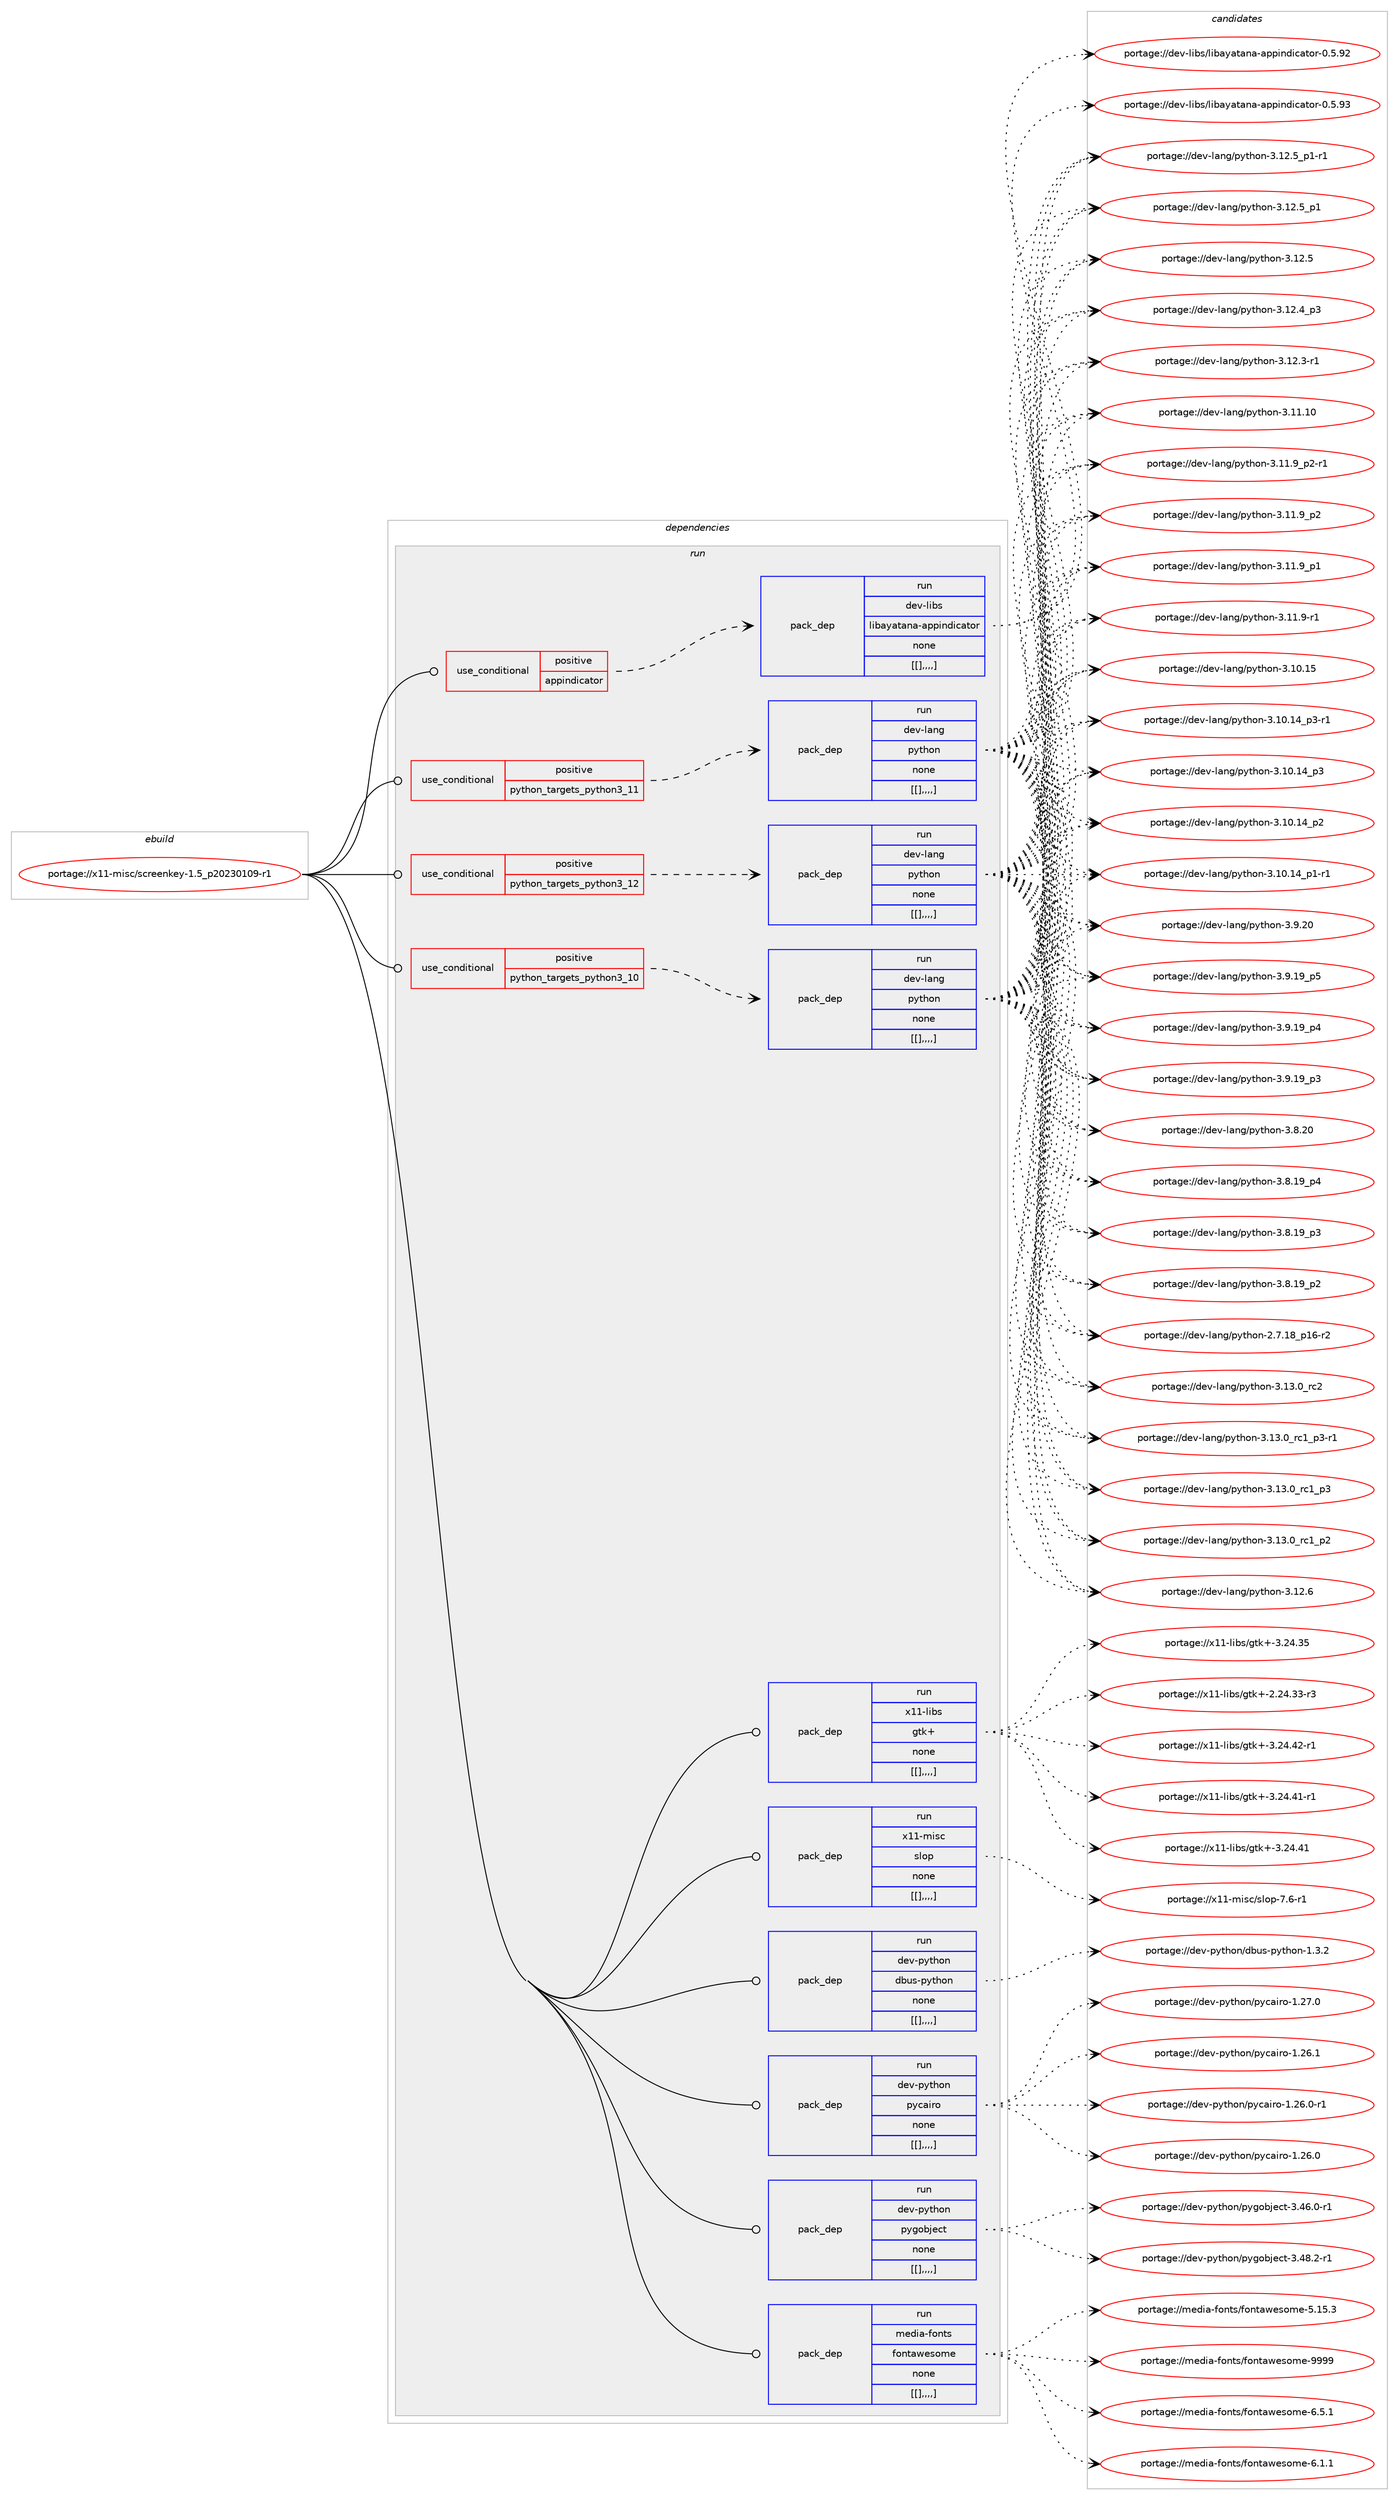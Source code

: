 digraph prolog {

# *************
# Graph options
# *************

newrank=true;
concentrate=true;
compound=true;
graph [rankdir=LR,fontname=Helvetica,fontsize=10,ranksep=1.5];#, ranksep=2.5, nodesep=0.2];
edge  [arrowhead=vee];
node  [fontname=Helvetica,fontsize=10];

# **********
# The ebuild
# **********

subgraph cluster_leftcol {
color=gray;
label=<<i>ebuild</i>>;
id [label="portage://x11-misc/screenkey-1.5_p20230109-r1", color=red, width=4, href="../x11-misc/screenkey-1.5_p20230109-r1.svg"];
}

# ****************
# The dependencies
# ****************

subgraph cluster_midcol {
color=gray;
label=<<i>dependencies</i>>;
subgraph cluster_compile {
fillcolor="#eeeeee";
style=filled;
label=<<i>compile</i>>;
}
subgraph cluster_compileandrun {
fillcolor="#eeeeee";
style=filled;
label=<<i>compile and run</i>>;
}
subgraph cluster_run {
fillcolor="#eeeeee";
style=filled;
label=<<i>run</i>>;
subgraph cond127558 {
dependency481571 [label=<<TABLE BORDER="0" CELLBORDER="1" CELLSPACING="0" CELLPADDING="4"><TR><TD ROWSPAN="3" CELLPADDING="10">use_conditional</TD></TR><TR><TD>positive</TD></TR><TR><TD>appindicator</TD></TR></TABLE>>, shape=none, color=red];
subgraph pack350486 {
dependency481572 [label=<<TABLE BORDER="0" CELLBORDER="1" CELLSPACING="0" CELLPADDING="4" WIDTH="220"><TR><TD ROWSPAN="6" CELLPADDING="30">pack_dep</TD></TR><TR><TD WIDTH="110">run</TD></TR><TR><TD>dev-libs</TD></TR><TR><TD>libayatana-appindicator</TD></TR><TR><TD>none</TD></TR><TR><TD>[[],,,,]</TD></TR></TABLE>>, shape=none, color=blue];
}
dependency481571:e -> dependency481572:w [weight=20,style="dashed",arrowhead="vee"];
}
id:e -> dependency481571:w [weight=20,style="solid",arrowhead="odot"];
subgraph cond127559 {
dependency481573 [label=<<TABLE BORDER="0" CELLBORDER="1" CELLSPACING="0" CELLPADDING="4"><TR><TD ROWSPAN="3" CELLPADDING="10">use_conditional</TD></TR><TR><TD>positive</TD></TR><TR><TD>python_targets_python3_10</TD></TR></TABLE>>, shape=none, color=red];
subgraph pack350487 {
dependency481574 [label=<<TABLE BORDER="0" CELLBORDER="1" CELLSPACING="0" CELLPADDING="4" WIDTH="220"><TR><TD ROWSPAN="6" CELLPADDING="30">pack_dep</TD></TR><TR><TD WIDTH="110">run</TD></TR><TR><TD>dev-lang</TD></TR><TR><TD>python</TD></TR><TR><TD>none</TD></TR><TR><TD>[[],,,,]</TD></TR></TABLE>>, shape=none, color=blue];
}
dependency481573:e -> dependency481574:w [weight=20,style="dashed",arrowhead="vee"];
}
id:e -> dependency481573:w [weight=20,style="solid",arrowhead="odot"];
subgraph cond127560 {
dependency481575 [label=<<TABLE BORDER="0" CELLBORDER="1" CELLSPACING="0" CELLPADDING="4"><TR><TD ROWSPAN="3" CELLPADDING="10">use_conditional</TD></TR><TR><TD>positive</TD></TR><TR><TD>python_targets_python3_11</TD></TR></TABLE>>, shape=none, color=red];
subgraph pack350488 {
dependency481576 [label=<<TABLE BORDER="0" CELLBORDER="1" CELLSPACING="0" CELLPADDING="4" WIDTH="220"><TR><TD ROWSPAN="6" CELLPADDING="30">pack_dep</TD></TR><TR><TD WIDTH="110">run</TD></TR><TR><TD>dev-lang</TD></TR><TR><TD>python</TD></TR><TR><TD>none</TD></TR><TR><TD>[[],,,,]</TD></TR></TABLE>>, shape=none, color=blue];
}
dependency481575:e -> dependency481576:w [weight=20,style="dashed",arrowhead="vee"];
}
id:e -> dependency481575:w [weight=20,style="solid",arrowhead="odot"];
subgraph cond127561 {
dependency481577 [label=<<TABLE BORDER="0" CELLBORDER="1" CELLSPACING="0" CELLPADDING="4"><TR><TD ROWSPAN="3" CELLPADDING="10">use_conditional</TD></TR><TR><TD>positive</TD></TR><TR><TD>python_targets_python3_12</TD></TR></TABLE>>, shape=none, color=red];
subgraph pack350489 {
dependency481578 [label=<<TABLE BORDER="0" CELLBORDER="1" CELLSPACING="0" CELLPADDING="4" WIDTH="220"><TR><TD ROWSPAN="6" CELLPADDING="30">pack_dep</TD></TR><TR><TD WIDTH="110">run</TD></TR><TR><TD>dev-lang</TD></TR><TR><TD>python</TD></TR><TR><TD>none</TD></TR><TR><TD>[[],,,,]</TD></TR></TABLE>>, shape=none, color=blue];
}
dependency481577:e -> dependency481578:w [weight=20,style="dashed",arrowhead="vee"];
}
id:e -> dependency481577:w [weight=20,style="solid",arrowhead="odot"];
subgraph pack350490 {
dependency481579 [label=<<TABLE BORDER="0" CELLBORDER="1" CELLSPACING="0" CELLPADDING="4" WIDTH="220"><TR><TD ROWSPAN="6" CELLPADDING="30">pack_dep</TD></TR><TR><TD WIDTH="110">run</TD></TR><TR><TD>dev-python</TD></TR><TR><TD>dbus-python</TD></TR><TR><TD>none</TD></TR><TR><TD>[[],,,,]</TD></TR></TABLE>>, shape=none, color=blue];
}
id:e -> dependency481579:w [weight=20,style="solid",arrowhead="odot"];
subgraph pack350491 {
dependency481580 [label=<<TABLE BORDER="0" CELLBORDER="1" CELLSPACING="0" CELLPADDING="4" WIDTH="220"><TR><TD ROWSPAN="6" CELLPADDING="30">pack_dep</TD></TR><TR><TD WIDTH="110">run</TD></TR><TR><TD>dev-python</TD></TR><TR><TD>pycairo</TD></TR><TR><TD>none</TD></TR><TR><TD>[[],,,,]</TD></TR></TABLE>>, shape=none, color=blue];
}
id:e -> dependency481580:w [weight=20,style="solid",arrowhead="odot"];
subgraph pack350492 {
dependency481581 [label=<<TABLE BORDER="0" CELLBORDER="1" CELLSPACING="0" CELLPADDING="4" WIDTH="220"><TR><TD ROWSPAN="6" CELLPADDING="30">pack_dep</TD></TR><TR><TD WIDTH="110">run</TD></TR><TR><TD>dev-python</TD></TR><TR><TD>pygobject</TD></TR><TR><TD>none</TD></TR><TR><TD>[[],,,,]</TD></TR></TABLE>>, shape=none, color=blue];
}
id:e -> dependency481581:w [weight=20,style="solid",arrowhead="odot"];
subgraph pack350493 {
dependency481582 [label=<<TABLE BORDER="0" CELLBORDER="1" CELLSPACING="0" CELLPADDING="4" WIDTH="220"><TR><TD ROWSPAN="6" CELLPADDING="30">pack_dep</TD></TR><TR><TD WIDTH="110">run</TD></TR><TR><TD>media-fonts</TD></TR><TR><TD>fontawesome</TD></TR><TR><TD>none</TD></TR><TR><TD>[[],,,,]</TD></TR></TABLE>>, shape=none, color=blue];
}
id:e -> dependency481582:w [weight=20,style="solid",arrowhead="odot"];
subgraph pack350494 {
dependency481583 [label=<<TABLE BORDER="0" CELLBORDER="1" CELLSPACING="0" CELLPADDING="4" WIDTH="220"><TR><TD ROWSPAN="6" CELLPADDING="30">pack_dep</TD></TR><TR><TD WIDTH="110">run</TD></TR><TR><TD>x11-libs</TD></TR><TR><TD>gtk+</TD></TR><TR><TD>none</TD></TR><TR><TD>[[],,,,]</TD></TR></TABLE>>, shape=none, color=blue];
}
id:e -> dependency481583:w [weight=20,style="solid",arrowhead="odot"];
subgraph pack350495 {
dependency481584 [label=<<TABLE BORDER="0" CELLBORDER="1" CELLSPACING="0" CELLPADDING="4" WIDTH="220"><TR><TD ROWSPAN="6" CELLPADDING="30">pack_dep</TD></TR><TR><TD WIDTH="110">run</TD></TR><TR><TD>x11-misc</TD></TR><TR><TD>slop</TD></TR><TR><TD>none</TD></TR><TR><TD>[[],,,,]</TD></TR></TABLE>>, shape=none, color=blue];
}
id:e -> dependency481584:w [weight=20,style="solid",arrowhead="odot"];
}
}

# **************
# The candidates
# **************

subgraph cluster_choices {
rank=same;
color=gray;
label=<<i>candidates</i>>;

subgraph choice350486 {
color=black;
nodesep=1;
choice10010111845108105981154710810598971219711697110974597112112105110100105999711611111445484653465751 [label="portage://dev-libs/libayatana-appindicator-0.5.93", color=red, width=4,href="../dev-libs/libayatana-appindicator-0.5.93.svg"];
choice10010111845108105981154710810598971219711697110974597112112105110100105999711611111445484653465750 [label="portage://dev-libs/libayatana-appindicator-0.5.92", color=red, width=4,href="../dev-libs/libayatana-appindicator-0.5.92.svg"];
dependency481572:e -> choice10010111845108105981154710810598971219711697110974597112112105110100105999711611111445484653465751:w [style=dotted,weight="100"];
dependency481572:e -> choice10010111845108105981154710810598971219711697110974597112112105110100105999711611111445484653465750:w [style=dotted,weight="100"];
}
subgraph choice350487 {
color=black;
nodesep=1;
choice10010111845108971101034711212111610411111045514649514648951149950 [label="portage://dev-lang/python-3.13.0_rc2", color=red, width=4,href="../dev-lang/python-3.13.0_rc2.svg"];
choice1001011184510897110103471121211161041111104551464951464895114994995112514511449 [label="portage://dev-lang/python-3.13.0_rc1_p3-r1", color=red, width=4,href="../dev-lang/python-3.13.0_rc1_p3-r1.svg"];
choice100101118451089711010347112121116104111110455146495146489511499499511251 [label="portage://dev-lang/python-3.13.0_rc1_p3", color=red, width=4,href="../dev-lang/python-3.13.0_rc1_p3.svg"];
choice100101118451089711010347112121116104111110455146495146489511499499511250 [label="portage://dev-lang/python-3.13.0_rc1_p2", color=red, width=4,href="../dev-lang/python-3.13.0_rc1_p2.svg"];
choice10010111845108971101034711212111610411111045514649504654 [label="portage://dev-lang/python-3.12.6", color=red, width=4,href="../dev-lang/python-3.12.6.svg"];
choice1001011184510897110103471121211161041111104551464950465395112494511449 [label="portage://dev-lang/python-3.12.5_p1-r1", color=red, width=4,href="../dev-lang/python-3.12.5_p1-r1.svg"];
choice100101118451089711010347112121116104111110455146495046539511249 [label="portage://dev-lang/python-3.12.5_p1", color=red, width=4,href="../dev-lang/python-3.12.5_p1.svg"];
choice10010111845108971101034711212111610411111045514649504653 [label="portage://dev-lang/python-3.12.5", color=red, width=4,href="../dev-lang/python-3.12.5.svg"];
choice100101118451089711010347112121116104111110455146495046529511251 [label="portage://dev-lang/python-3.12.4_p3", color=red, width=4,href="../dev-lang/python-3.12.4_p3.svg"];
choice100101118451089711010347112121116104111110455146495046514511449 [label="portage://dev-lang/python-3.12.3-r1", color=red, width=4,href="../dev-lang/python-3.12.3-r1.svg"];
choice1001011184510897110103471121211161041111104551464949464948 [label="portage://dev-lang/python-3.11.10", color=red, width=4,href="../dev-lang/python-3.11.10.svg"];
choice1001011184510897110103471121211161041111104551464949465795112504511449 [label="portage://dev-lang/python-3.11.9_p2-r1", color=red, width=4,href="../dev-lang/python-3.11.9_p2-r1.svg"];
choice100101118451089711010347112121116104111110455146494946579511250 [label="portage://dev-lang/python-3.11.9_p2", color=red, width=4,href="../dev-lang/python-3.11.9_p2.svg"];
choice100101118451089711010347112121116104111110455146494946579511249 [label="portage://dev-lang/python-3.11.9_p1", color=red, width=4,href="../dev-lang/python-3.11.9_p1.svg"];
choice100101118451089711010347112121116104111110455146494946574511449 [label="portage://dev-lang/python-3.11.9-r1", color=red, width=4,href="../dev-lang/python-3.11.9-r1.svg"];
choice1001011184510897110103471121211161041111104551464948464953 [label="portage://dev-lang/python-3.10.15", color=red, width=4,href="../dev-lang/python-3.10.15.svg"];
choice100101118451089711010347112121116104111110455146494846495295112514511449 [label="portage://dev-lang/python-3.10.14_p3-r1", color=red, width=4,href="../dev-lang/python-3.10.14_p3-r1.svg"];
choice10010111845108971101034711212111610411111045514649484649529511251 [label="portage://dev-lang/python-3.10.14_p3", color=red, width=4,href="../dev-lang/python-3.10.14_p3.svg"];
choice10010111845108971101034711212111610411111045514649484649529511250 [label="portage://dev-lang/python-3.10.14_p2", color=red, width=4,href="../dev-lang/python-3.10.14_p2.svg"];
choice100101118451089711010347112121116104111110455146494846495295112494511449 [label="portage://dev-lang/python-3.10.14_p1-r1", color=red, width=4,href="../dev-lang/python-3.10.14_p1-r1.svg"];
choice10010111845108971101034711212111610411111045514657465048 [label="portage://dev-lang/python-3.9.20", color=red, width=4,href="../dev-lang/python-3.9.20.svg"];
choice100101118451089711010347112121116104111110455146574649579511253 [label="portage://dev-lang/python-3.9.19_p5", color=red, width=4,href="../dev-lang/python-3.9.19_p5.svg"];
choice100101118451089711010347112121116104111110455146574649579511252 [label="portage://dev-lang/python-3.9.19_p4", color=red, width=4,href="../dev-lang/python-3.9.19_p4.svg"];
choice100101118451089711010347112121116104111110455146574649579511251 [label="portage://dev-lang/python-3.9.19_p3", color=red, width=4,href="../dev-lang/python-3.9.19_p3.svg"];
choice10010111845108971101034711212111610411111045514656465048 [label="portage://dev-lang/python-3.8.20", color=red, width=4,href="../dev-lang/python-3.8.20.svg"];
choice100101118451089711010347112121116104111110455146564649579511252 [label="portage://dev-lang/python-3.8.19_p4", color=red, width=4,href="../dev-lang/python-3.8.19_p4.svg"];
choice100101118451089711010347112121116104111110455146564649579511251 [label="portage://dev-lang/python-3.8.19_p3", color=red, width=4,href="../dev-lang/python-3.8.19_p3.svg"];
choice100101118451089711010347112121116104111110455146564649579511250 [label="portage://dev-lang/python-3.8.19_p2", color=red, width=4,href="../dev-lang/python-3.8.19_p2.svg"];
choice100101118451089711010347112121116104111110455046554649569511249544511450 [label="portage://dev-lang/python-2.7.18_p16-r2", color=red, width=4,href="../dev-lang/python-2.7.18_p16-r2.svg"];
dependency481574:e -> choice10010111845108971101034711212111610411111045514649514648951149950:w [style=dotted,weight="100"];
dependency481574:e -> choice1001011184510897110103471121211161041111104551464951464895114994995112514511449:w [style=dotted,weight="100"];
dependency481574:e -> choice100101118451089711010347112121116104111110455146495146489511499499511251:w [style=dotted,weight="100"];
dependency481574:e -> choice100101118451089711010347112121116104111110455146495146489511499499511250:w [style=dotted,weight="100"];
dependency481574:e -> choice10010111845108971101034711212111610411111045514649504654:w [style=dotted,weight="100"];
dependency481574:e -> choice1001011184510897110103471121211161041111104551464950465395112494511449:w [style=dotted,weight="100"];
dependency481574:e -> choice100101118451089711010347112121116104111110455146495046539511249:w [style=dotted,weight="100"];
dependency481574:e -> choice10010111845108971101034711212111610411111045514649504653:w [style=dotted,weight="100"];
dependency481574:e -> choice100101118451089711010347112121116104111110455146495046529511251:w [style=dotted,weight="100"];
dependency481574:e -> choice100101118451089711010347112121116104111110455146495046514511449:w [style=dotted,weight="100"];
dependency481574:e -> choice1001011184510897110103471121211161041111104551464949464948:w [style=dotted,weight="100"];
dependency481574:e -> choice1001011184510897110103471121211161041111104551464949465795112504511449:w [style=dotted,weight="100"];
dependency481574:e -> choice100101118451089711010347112121116104111110455146494946579511250:w [style=dotted,weight="100"];
dependency481574:e -> choice100101118451089711010347112121116104111110455146494946579511249:w [style=dotted,weight="100"];
dependency481574:e -> choice100101118451089711010347112121116104111110455146494946574511449:w [style=dotted,weight="100"];
dependency481574:e -> choice1001011184510897110103471121211161041111104551464948464953:w [style=dotted,weight="100"];
dependency481574:e -> choice100101118451089711010347112121116104111110455146494846495295112514511449:w [style=dotted,weight="100"];
dependency481574:e -> choice10010111845108971101034711212111610411111045514649484649529511251:w [style=dotted,weight="100"];
dependency481574:e -> choice10010111845108971101034711212111610411111045514649484649529511250:w [style=dotted,weight="100"];
dependency481574:e -> choice100101118451089711010347112121116104111110455146494846495295112494511449:w [style=dotted,weight="100"];
dependency481574:e -> choice10010111845108971101034711212111610411111045514657465048:w [style=dotted,weight="100"];
dependency481574:e -> choice100101118451089711010347112121116104111110455146574649579511253:w [style=dotted,weight="100"];
dependency481574:e -> choice100101118451089711010347112121116104111110455146574649579511252:w [style=dotted,weight="100"];
dependency481574:e -> choice100101118451089711010347112121116104111110455146574649579511251:w [style=dotted,weight="100"];
dependency481574:e -> choice10010111845108971101034711212111610411111045514656465048:w [style=dotted,weight="100"];
dependency481574:e -> choice100101118451089711010347112121116104111110455146564649579511252:w [style=dotted,weight="100"];
dependency481574:e -> choice100101118451089711010347112121116104111110455146564649579511251:w [style=dotted,weight="100"];
dependency481574:e -> choice100101118451089711010347112121116104111110455146564649579511250:w [style=dotted,weight="100"];
dependency481574:e -> choice100101118451089711010347112121116104111110455046554649569511249544511450:w [style=dotted,weight="100"];
}
subgraph choice350488 {
color=black;
nodesep=1;
choice10010111845108971101034711212111610411111045514649514648951149950 [label="portage://dev-lang/python-3.13.0_rc2", color=red, width=4,href="../dev-lang/python-3.13.0_rc2.svg"];
choice1001011184510897110103471121211161041111104551464951464895114994995112514511449 [label="portage://dev-lang/python-3.13.0_rc1_p3-r1", color=red, width=4,href="../dev-lang/python-3.13.0_rc1_p3-r1.svg"];
choice100101118451089711010347112121116104111110455146495146489511499499511251 [label="portage://dev-lang/python-3.13.0_rc1_p3", color=red, width=4,href="../dev-lang/python-3.13.0_rc1_p3.svg"];
choice100101118451089711010347112121116104111110455146495146489511499499511250 [label="portage://dev-lang/python-3.13.0_rc1_p2", color=red, width=4,href="../dev-lang/python-3.13.0_rc1_p2.svg"];
choice10010111845108971101034711212111610411111045514649504654 [label="portage://dev-lang/python-3.12.6", color=red, width=4,href="../dev-lang/python-3.12.6.svg"];
choice1001011184510897110103471121211161041111104551464950465395112494511449 [label="portage://dev-lang/python-3.12.5_p1-r1", color=red, width=4,href="../dev-lang/python-3.12.5_p1-r1.svg"];
choice100101118451089711010347112121116104111110455146495046539511249 [label="portage://dev-lang/python-3.12.5_p1", color=red, width=4,href="../dev-lang/python-3.12.5_p1.svg"];
choice10010111845108971101034711212111610411111045514649504653 [label="portage://dev-lang/python-3.12.5", color=red, width=4,href="../dev-lang/python-3.12.5.svg"];
choice100101118451089711010347112121116104111110455146495046529511251 [label="portage://dev-lang/python-3.12.4_p3", color=red, width=4,href="../dev-lang/python-3.12.4_p3.svg"];
choice100101118451089711010347112121116104111110455146495046514511449 [label="portage://dev-lang/python-3.12.3-r1", color=red, width=4,href="../dev-lang/python-3.12.3-r1.svg"];
choice1001011184510897110103471121211161041111104551464949464948 [label="portage://dev-lang/python-3.11.10", color=red, width=4,href="../dev-lang/python-3.11.10.svg"];
choice1001011184510897110103471121211161041111104551464949465795112504511449 [label="portage://dev-lang/python-3.11.9_p2-r1", color=red, width=4,href="../dev-lang/python-3.11.9_p2-r1.svg"];
choice100101118451089711010347112121116104111110455146494946579511250 [label="portage://dev-lang/python-3.11.9_p2", color=red, width=4,href="../dev-lang/python-3.11.9_p2.svg"];
choice100101118451089711010347112121116104111110455146494946579511249 [label="portage://dev-lang/python-3.11.9_p1", color=red, width=4,href="../dev-lang/python-3.11.9_p1.svg"];
choice100101118451089711010347112121116104111110455146494946574511449 [label="portage://dev-lang/python-3.11.9-r1", color=red, width=4,href="../dev-lang/python-3.11.9-r1.svg"];
choice1001011184510897110103471121211161041111104551464948464953 [label="portage://dev-lang/python-3.10.15", color=red, width=4,href="../dev-lang/python-3.10.15.svg"];
choice100101118451089711010347112121116104111110455146494846495295112514511449 [label="portage://dev-lang/python-3.10.14_p3-r1", color=red, width=4,href="../dev-lang/python-3.10.14_p3-r1.svg"];
choice10010111845108971101034711212111610411111045514649484649529511251 [label="portage://dev-lang/python-3.10.14_p3", color=red, width=4,href="../dev-lang/python-3.10.14_p3.svg"];
choice10010111845108971101034711212111610411111045514649484649529511250 [label="portage://dev-lang/python-3.10.14_p2", color=red, width=4,href="../dev-lang/python-3.10.14_p2.svg"];
choice100101118451089711010347112121116104111110455146494846495295112494511449 [label="portage://dev-lang/python-3.10.14_p1-r1", color=red, width=4,href="../dev-lang/python-3.10.14_p1-r1.svg"];
choice10010111845108971101034711212111610411111045514657465048 [label="portage://dev-lang/python-3.9.20", color=red, width=4,href="../dev-lang/python-3.9.20.svg"];
choice100101118451089711010347112121116104111110455146574649579511253 [label="portage://dev-lang/python-3.9.19_p5", color=red, width=4,href="../dev-lang/python-3.9.19_p5.svg"];
choice100101118451089711010347112121116104111110455146574649579511252 [label="portage://dev-lang/python-3.9.19_p4", color=red, width=4,href="../dev-lang/python-3.9.19_p4.svg"];
choice100101118451089711010347112121116104111110455146574649579511251 [label="portage://dev-lang/python-3.9.19_p3", color=red, width=4,href="../dev-lang/python-3.9.19_p3.svg"];
choice10010111845108971101034711212111610411111045514656465048 [label="portage://dev-lang/python-3.8.20", color=red, width=4,href="../dev-lang/python-3.8.20.svg"];
choice100101118451089711010347112121116104111110455146564649579511252 [label="portage://dev-lang/python-3.8.19_p4", color=red, width=4,href="../dev-lang/python-3.8.19_p4.svg"];
choice100101118451089711010347112121116104111110455146564649579511251 [label="portage://dev-lang/python-3.8.19_p3", color=red, width=4,href="../dev-lang/python-3.8.19_p3.svg"];
choice100101118451089711010347112121116104111110455146564649579511250 [label="portage://dev-lang/python-3.8.19_p2", color=red, width=4,href="../dev-lang/python-3.8.19_p2.svg"];
choice100101118451089711010347112121116104111110455046554649569511249544511450 [label="portage://dev-lang/python-2.7.18_p16-r2", color=red, width=4,href="../dev-lang/python-2.7.18_p16-r2.svg"];
dependency481576:e -> choice10010111845108971101034711212111610411111045514649514648951149950:w [style=dotted,weight="100"];
dependency481576:e -> choice1001011184510897110103471121211161041111104551464951464895114994995112514511449:w [style=dotted,weight="100"];
dependency481576:e -> choice100101118451089711010347112121116104111110455146495146489511499499511251:w [style=dotted,weight="100"];
dependency481576:e -> choice100101118451089711010347112121116104111110455146495146489511499499511250:w [style=dotted,weight="100"];
dependency481576:e -> choice10010111845108971101034711212111610411111045514649504654:w [style=dotted,weight="100"];
dependency481576:e -> choice1001011184510897110103471121211161041111104551464950465395112494511449:w [style=dotted,weight="100"];
dependency481576:e -> choice100101118451089711010347112121116104111110455146495046539511249:w [style=dotted,weight="100"];
dependency481576:e -> choice10010111845108971101034711212111610411111045514649504653:w [style=dotted,weight="100"];
dependency481576:e -> choice100101118451089711010347112121116104111110455146495046529511251:w [style=dotted,weight="100"];
dependency481576:e -> choice100101118451089711010347112121116104111110455146495046514511449:w [style=dotted,weight="100"];
dependency481576:e -> choice1001011184510897110103471121211161041111104551464949464948:w [style=dotted,weight="100"];
dependency481576:e -> choice1001011184510897110103471121211161041111104551464949465795112504511449:w [style=dotted,weight="100"];
dependency481576:e -> choice100101118451089711010347112121116104111110455146494946579511250:w [style=dotted,weight="100"];
dependency481576:e -> choice100101118451089711010347112121116104111110455146494946579511249:w [style=dotted,weight="100"];
dependency481576:e -> choice100101118451089711010347112121116104111110455146494946574511449:w [style=dotted,weight="100"];
dependency481576:e -> choice1001011184510897110103471121211161041111104551464948464953:w [style=dotted,weight="100"];
dependency481576:e -> choice100101118451089711010347112121116104111110455146494846495295112514511449:w [style=dotted,weight="100"];
dependency481576:e -> choice10010111845108971101034711212111610411111045514649484649529511251:w [style=dotted,weight="100"];
dependency481576:e -> choice10010111845108971101034711212111610411111045514649484649529511250:w [style=dotted,weight="100"];
dependency481576:e -> choice100101118451089711010347112121116104111110455146494846495295112494511449:w [style=dotted,weight="100"];
dependency481576:e -> choice10010111845108971101034711212111610411111045514657465048:w [style=dotted,weight="100"];
dependency481576:e -> choice100101118451089711010347112121116104111110455146574649579511253:w [style=dotted,weight="100"];
dependency481576:e -> choice100101118451089711010347112121116104111110455146574649579511252:w [style=dotted,weight="100"];
dependency481576:e -> choice100101118451089711010347112121116104111110455146574649579511251:w [style=dotted,weight="100"];
dependency481576:e -> choice10010111845108971101034711212111610411111045514656465048:w [style=dotted,weight="100"];
dependency481576:e -> choice100101118451089711010347112121116104111110455146564649579511252:w [style=dotted,weight="100"];
dependency481576:e -> choice100101118451089711010347112121116104111110455146564649579511251:w [style=dotted,weight="100"];
dependency481576:e -> choice100101118451089711010347112121116104111110455146564649579511250:w [style=dotted,weight="100"];
dependency481576:e -> choice100101118451089711010347112121116104111110455046554649569511249544511450:w [style=dotted,weight="100"];
}
subgraph choice350489 {
color=black;
nodesep=1;
choice10010111845108971101034711212111610411111045514649514648951149950 [label="portage://dev-lang/python-3.13.0_rc2", color=red, width=4,href="../dev-lang/python-3.13.0_rc2.svg"];
choice1001011184510897110103471121211161041111104551464951464895114994995112514511449 [label="portage://dev-lang/python-3.13.0_rc1_p3-r1", color=red, width=4,href="../dev-lang/python-3.13.0_rc1_p3-r1.svg"];
choice100101118451089711010347112121116104111110455146495146489511499499511251 [label="portage://dev-lang/python-3.13.0_rc1_p3", color=red, width=4,href="../dev-lang/python-3.13.0_rc1_p3.svg"];
choice100101118451089711010347112121116104111110455146495146489511499499511250 [label="portage://dev-lang/python-3.13.0_rc1_p2", color=red, width=4,href="../dev-lang/python-3.13.0_rc1_p2.svg"];
choice10010111845108971101034711212111610411111045514649504654 [label="portage://dev-lang/python-3.12.6", color=red, width=4,href="../dev-lang/python-3.12.6.svg"];
choice1001011184510897110103471121211161041111104551464950465395112494511449 [label="portage://dev-lang/python-3.12.5_p1-r1", color=red, width=4,href="../dev-lang/python-3.12.5_p1-r1.svg"];
choice100101118451089711010347112121116104111110455146495046539511249 [label="portage://dev-lang/python-3.12.5_p1", color=red, width=4,href="../dev-lang/python-3.12.5_p1.svg"];
choice10010111845108971101034711212111610411111045514649504653 [label="portage://dev-lang/python-3.12.5", color=red, width=4,href="../dev-lang/python-3.12.5.svg"];
choice100101118451089711010347112121116104111110455146495046529511251 [label="portage://dev-lang/python-3.12.4_p3", color=red, width=4,href="../dev-lang/python-3.12.4_p3.svg"];
choice100101118451089711010347112121116104111110455146495046514511449 [label="portage://dev-lang/python-3.12.3-r1", color=red, width=4,href="../dev-lang/python-3.12.3-r1.svg"];
choice1001011184510897110103471121211161041111104551464949464948 [label="portage://dev-lang/python-3.11.10", color=red, width=4,href="../dev-lang/python-3.11.10.svg"];
choice1001011184510897110103471121211161041111104551464949465795112504511449 [label="portage://dev-lang/python-3.11.9_p2-r1", color=red, width=4,href="../dev-lang/python-3.11.9_p2-r1.svg"];
choice100101118451089711010347112121116104111110455146494946579511250 [label="portage://dev-lang/python-3.11.9_p2", color=red, width=4,href="../dev-lang/python-3.11.9_p2.svg"];
choice100101118451089711010347112121116104111110455146494946579511249 [label="portage://dev-lang/python-3.11.9_p1", color=red, width=4,href="../dev-lang/python-3.11.9_p1.svg"];
choice100101118451089711010347112121116104111110455146494946574511449 [label="portage://dev-lang/python-3.11.9-r1", color=red, width=4,href="../dev-lang/python-3.11.9-r1.svg"];
choice1001011184510897110103471121211161041111104551464948464953 [label="portage://dev-lang/python-3.10.15", color=red, width=4,href="../dev-lang/python-3.10.15.svg"];
choice100101118451089711010347112121116104111110455146494846495295112514511449 [label="portage://dev-lang/python-3.10.14_p3-r1", color=red, width=4,href="../dev-lang/python-3.10.14_p3-r1.svg"];
choice10010111845108971101034711212111610411111045514649484649529511251 [label="portage://dev-lang/python-3.10.14_p3", color=red, width=4,href="../dev-lang/python-3.10.14_p3.svg"];
choice10010111845108971101034711212111610411111045514649484649529511250 [label="portage://dev-lang/python-3.10.14_p2", color=red, width=4,href="../dev-lang/python-3.10.14_p2.svg"];
choice100101118451089711010347112121116104111110455146494846495295112494511449 [label="portage://dev-lang/python-3.10.14_p1-r1", color=red, width=4,href="../dev-lang/python-3.10.14_p1-r1.svg"];
choice10010111845108971101034711212111610411111045514657465048 [label="portage://dev-lang/python-3.9.20", color=red, width=4,href="../dev-lang/python-3.9.20.svg"];
choice100101118451089711010347112121116104111110455146574649579511253 [label="portage://dev-lang/python-3.9.19_p5", color=red, width=4,href="../dev-lang/python-3.9.19_p5.svg"];
choice100101118451089711010347112121116104111110455146574649579511252 [label="portage://dev-lang/python-3.9.19_p4", color=red, width=4,href="../dev-lang/python-3.9.19_p4.svg"];
choice100101118451089711010347112121116104111110455146574649579511251 [label="portage://dev-lang/python-3.9.19_p3", color=red, width=4,href="../dev-lang/python-3.9.19_p3.svg"];
choice10010111845108971101034711212111610411111045514656465048 [label="portage://dev-lang/python-3.8.20", color=red, width=4,href="../dev-lang/python-3.8.20.svg"];
choice100101118451089711010347112121116104111110455146564649579511252 [label="portage://dev-lang/python-3.8.19_p4", color=red, width=4,href="../dev-lang/python-3.8.19_p4.svg"];
choice100101118451089711010347112121116104111110455146564649579511251 [label="portage://dev-lang/python-3.8.19_p3", color=red, width=4,href="../dev-lang/python-3.8.19_p3.svg"];
choice100101118451089711010347112121116104111110455146564649579511250 [label="portage://dev-lang/python-3.8.19_p2", color=red, width=4,href="../dev-lang/python-3.8.19_p2.svg"];
choice100101118451089711010347112121116104111110455046554649569511249544511450 [label="portage://dev-lang/python-2.7.18_p16-r2", color=red, width=4,href="../dev-lang/python-2.7.18_p16-r2.svg"];
dependency481578:e -> choice10010111845108971101034711212111610411111045514649514648951149950:w [style=dotted,weight="100"];
dependency481578:e -> choice1001011184510897110103471121211161041111104551464951464895114994995112514511449:w [style=dotted,weight="100"];
dependency481578:e -> choice100101118451089711010347112121116104111110455146495146489511499499511251:w [style=dotted,weight="100"];
dependency481578:e -> choice100101118451089711010347112121116104111110455146495146489511499499511250:w [style=dotted,weight="100"];
dependency481578:e -> choice10010111845108971101034711212111610411111045514649504654:w [style=dotted,weight="100"];
dependency481578:e -> choice1001011184510897110103471121211161041111104551464950465395112494511449:w [style=dotted,weight="100"];
dependency481578:e -> choice100101118451089711010347112121116104111110455146495046539511249:w [style=dotted,weight="100"];
dependency481578:e -> choice10010111845108971101034711212111610411111045514649504653:w [style=dotted,weight="100"];
dependency481578:e -> choice100101118451089711010347112121116104111110455146495046529511251:w [style=dotted,weight="100"];
dependency481578:e -> choice100101118451089711010347112121116104111110455146495046514511449:w [style=dotted,weight="100"];
dependency481578:e -> choice1001011184510897110103471121211161041111104551464949464948:w [style=dotted,weight="100"];
dependency481578:e -> choice1001011184510897110103471121211161041111104551464949465795112504511449:w [style=dotted,weight="100"];
dependency481578:e -> choice100101118451089711010347112121116104111110455146494946579511250:w [style=dotted,weight="100"];
dependency481578:e -> choice100101118451089711010347112121116104111110455146494946579511249:w [style=dotted,weight="100"];
dependency481578:e -> choice100101118451089711010347112121116104111110455146494946574511449:w [style=dotted,weight="100"];
dependency481578:e -> choice1001011184510897110103471121211161041111104551464948464953:w [style=dotted,weight="100"];
dependency481578:e -> choice100101118451089711010347112121116104111110455146494846495295112514511449:w [style=dotted,weight="100"];
dependency481578:e -> choice10010111845108971101034711212111610411111045514649484649529511251:w [style=dotted,weight="100"];
dependency481578:e -> choice10010111845108971101034711212111610411111045514649484649529511250:w [style=dotted,weight="100"];
dependency481578:e -> choice100101118451089711010347112121116104111110455146494846495295112494511449:w [style=dotted,weight="100"];
dependency481578:e -> choice10010111845108971101034711212111610411111045514657465048:w [style=dotted,weight="100"];
dependency481578:e -> choice100101118451089711010347112121116104111110455146574649579511253:w [style=dotted,weight="100"];
dependency481578:e -> choice100101118451089711010347112121116104111110455146574649579511252:w [style=dotted,weight="100"];
dependency481578:e -> choice100101118451089711010347112121116104111110455146574649579511251:w [style=dotted,weight="100"];
dependency481578:e -> choice10010111845108971101034711212111610411111045514656465048:w [style=dotted,weight="100"];
dependency481578:e -> choice100101118451089711010347112121116104111110455146564649579511252:w [style=dotted,weight="100"];
dependency481578:e -> choice100101118451089711010347112121116104111110455146564649579511251:w [style=dotted,weight="100"];
dependency481578:e -> choice100101118451089711010347112121116104111110455146564649579511250:w [style=dotted,weight="100"];
dependency481578:e -> choice100101118451089711010347112121116104111110455046554649569511249544511450:w [style=dotted,weight="100"];
}
subgraph choice350490 {
color=black;
nodesep=1;
choice10010111845112121116104111110471009811711545112121116104111110454946514650 [label="portage://dev-python/dbus-python-1.3.2", color=red, width=4,href="../dev-python/dbus-python-1.3.2.svg"];
dependency481579:e -> choice10010111845112121116104111110471009811711545112121116104111110454946514650:w [style=dotted,weight="100"];
}
subgraph choice350491 {
color=black;
nodesep=1;
choice1001011184511212111610411111047112121999710511411145494650554648 [label="portage://dev-python/pycairo-1.27.0", color=red, width=4,href="../dev-python/pycairo-1.27.0.svg"];
choice1001011184511212111610411111047112121999710511411145494650544649 [label="portage://dev-python/pycairo-1.26.1", color=red, width=4,href="../dev-python/pycairo-1.26.1.svg"];
choice10010111845112121116104111110471121219997105114111454946505446484511449 [label="portage://dev-python/pycairo-1.26.0-r1", color=red, width=4,href="../dev-python/pycairo-1.26.0-r1.svg"];
choice1001011184511212111610411111047112121999710511411145494650544648 [label="portage://dev-python/pycairo-1.26.0", color=red, width=4,href="../dev-python/pycairo-1.26.0.svg"];
dependency481580:e -> choice1001011184511212111610411111047112121999710511411145494650554648:w [style=dotted,weight="100"];
dependency481580:e -> choice1001011184511212111610411111047112121999710511411145494650544649:w [style=dotted,weight="100"];
dependency481580:e -> choice10010111845112121116104111110471121219997105114111454946505446484511449:w [style=dotted,weight="100"];
dependency481580:e -> choice1001011184511212111610411111047112121999710511411145494650544648:w [style=dotted,weight="100"];
}
subgraph choice350492 {
color=black;
nodesep=1;
choice10010111845112121116104111110471121211031119810610199116455146525646504511449 [label="portage://dev-python/pygobject-3.48.2-r1", color=red, width=4,href="../dev-python/pygobject-3.48.2-r1.svg"];
choice10010111845112121116104111110471121211031119810610199116455146525446484511449 [label="portage://dev-python/pygobject-3.46.0-r1", color=red, width=4,href="../dev-python/pygobject-3.46.0-r1.svg"];
dependency481581:e -> choice10010111845112121116104111110471121211031119810610199116455146525646504511449:w [style=dotted,weight="100"];
dependency481581:e -> choice10010111845112121116104111110471121211031119810610199116455146525446484511449:w [style=dotted,weight="100"];
}
subgraph choice350493 {
color=black;
nodesep=1;
choice109101100105974510211111011611547102111110116971191011151111091014557575757 [label="portage://media-fonts/fontawesome-9999", color=red, width=4,href="../media-fonts/fontawesome-9999.svg"];
choice10910110010597451021111101161154710211111011697119101115111109101455446534649 [label="portage://media-fonts/fontawesome-6.5.1", color=red, width=4,href="../media-fonts/fontawesome-6.5.1.svg"];
choice10910110010597451021111101161154710211111011697119101115111109101455446494649 [label="portage://media-fonts/fontawesome-6.1.1", color=red, width=4,href="../media-fonts/fontawesome-6.1.1.svg"];
choice1091011001059745102111110116115471021111101169711910111511110910145534649534651 [label="portage://media-fonts/fontawesome-5.15.3", color=red, width=4,href="../media-fonts/fontawesome-5.15.3.svg"];
dependency481582:e -> choice109101100105974510211111011611547102111110116971191011151111091014557575757:w [style=dotted,weight="100"];
dependency481582:e -> choice10910110010597451021111101161154710211111011697119101115111109101455446534649:w [style=dotted,weight="100"];
dependency481582:e -> choice10910110010597451021111101161154710211111011697119101115111109101455446494649:w [style=dotted,weight="100"];
dependency481582:e -> choice1091011001059745102111110116115471021111101169711910111511110910145534649534651:w [style=dotted,weight="100"];
}
subgraph choice350494 {
color=black;
nodesep=1;
choice12049494510810598115471031161074345514650524652504511449 [label="portage://x11-libs/gtk+-3.24.42-r1", color=red, width=4,href="../x11-libs/gtk+-3.24.42-r1.svg"];
choice12049494510810598115471031161074345514650524652494511449 [label="portage://x11-libs/gtk+-3.24.41-r1", color=red, width=4,href="../x11-libs/gtk+-3.24.41-r1.svg"];
choice1204949451081059811547103116107434551465052465249 [label="portage://x11-libs/gtk+-3.24.41", color=red, width=4,href="../x11-libs/gtk+-3.24.41.svg"];
choice1204949451081059811547103116107434551465052465153 [label="portage://x11-libs/gtk+-3.24.35", color=red, width=4,href="../x11-libs/gtk+-3.24.35.svg"];
choice12049494510810598115471031161074345504650524651514511451 [label="portage://x11-libs/gtk+-2.24.33-r3", color=red, width=4,href="../x11-libs/gtk+-2.24.33-r3.svg"];
dependency481583:e -> choice12049494510810598115471031161074345514650524652504511449:w [style=dotted,weight="100"];
dependency481583:e -> choice12049494510810598115471031161074345514650524652494511449:w [style=dotted,weight="100"];
dependency481583:e -> choice1204949451081059811547103116107434551465052465249:w [style=dotted,weight="100"];
dependency481583:e -> choice1204949451081059811547103116107434551465052465153:w [style=dotted,weight="100"];
dependency481583:e -> choice12049494510810598115471031161074345504650524651514511451:w [style=dotted,weight="100"];
}
subgraph choice350495 {
color=black;
nodesep=1;
choice1204949451091051159947115108111112455546544511449 [label="portage://x11-misc/slop-7.6-r1", color=red, width=4,href="../x11-misc/slop-7.6-r1.svg"];
dependency481584:e -> choice1204949451091051159947115108111112455546544511449:w [style=dotted,weight="100"];
}
}

}
